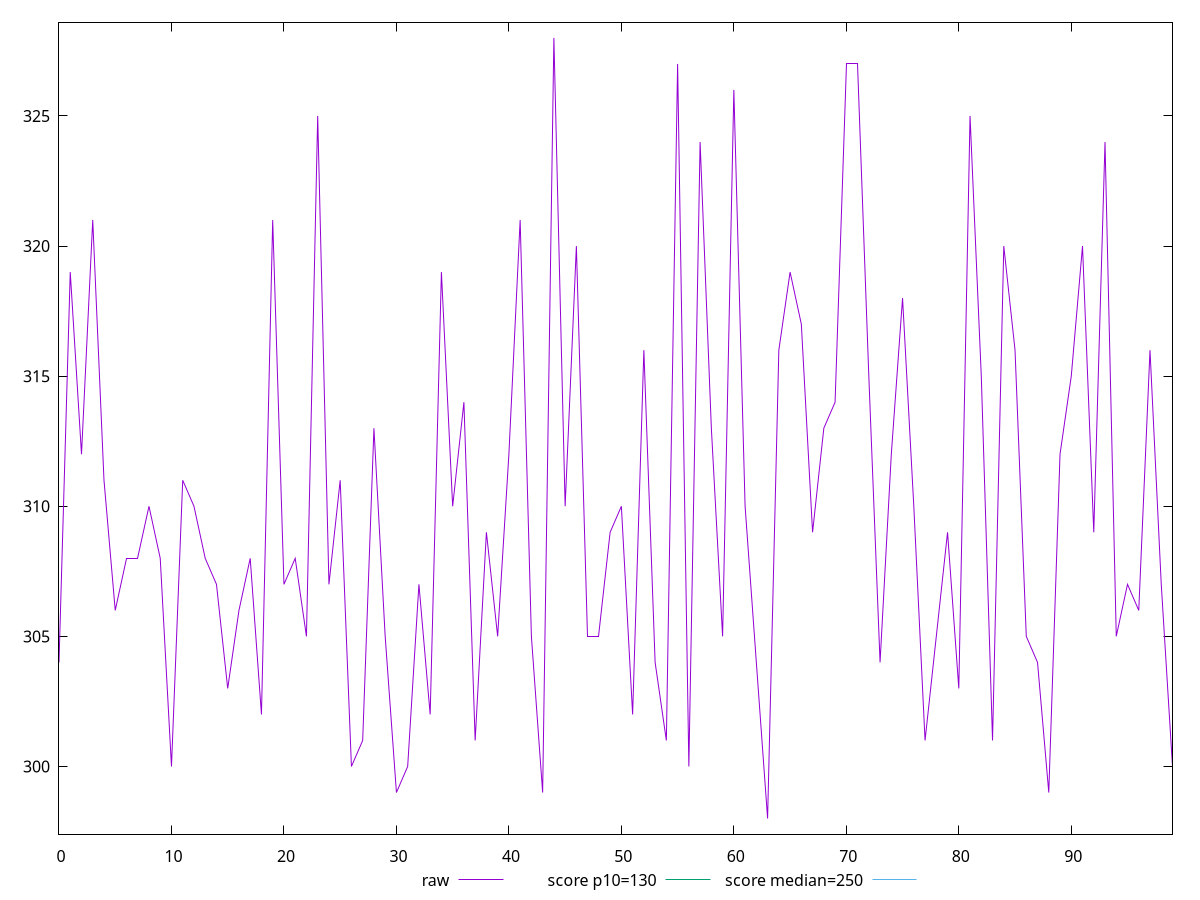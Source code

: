 reset

$raw <<EOF
0 304
1 319
2 312
3 321
4 310.9999999999991
5 306
6 308
7 307.9999999999991
8 310
9 308
10 300
11 311.0000000000009
12 310
13 308
14 306.9999999999991
15 302.9999999999991
16 306
17 308
18 302
19 321
20 306.9999999999991
21 308
22 305
23 325
24 307.0000000000009
25 310.9999999999991
26 300
27 300.9999999999991
28 313.0000000000009
29 305
30 299.0000000000009
31 300
32 306.9999999999991
33 302
34 319
35 310
36 314
37 301
38 308.9999999999991
39 305
40 312
41 320.9999999999991
42 305
43 298.9999999999991
44 328
45 309.9999999999991
46 320
47 305
48 305
49 309
50 310
51 302.0000000000009
52 316.0000000000009
53 304
54 301
55 327.0000000000009
56 300
57 324
58 313
59 305
60 326
61 310
62 303.9999999999991
63 297.9999999999991
64 316
65 319
66 317
67 308.9999999999991
68 313
69 314
70 327
71 327
72 314.9999999999991
73 304
74 312
75 317.9999999999991
76 310
77 301
78 305.0000000000009
79 309
80 303
81 325
82 315
83 300.9999999999991
84 320
85 316
86 304.9999999999991
87 303.9999999999991
88 299
89 311.9999999999991
90 314.9999999999991
91 320
92 309
93 324
94 305
95 307
96 306
97 316
98 306.9999999999991
99 300.0000000000009
EOF

set key outside below
set xrange [0:99]
set yrange [297.39999999999907:328.6]
set trange [297.39999999999907:328.6]
set terminal svg size 640, 500 enhanced background rgb 'white'
set output "report_00018_2021-02-10T15-25-16.877Z/max-potential-fid/samples/pages/raw/values.svg"

plot $raw title "raw" with line, \
     130 title "score p10=130", \
     250 title "score median=250"

reset
